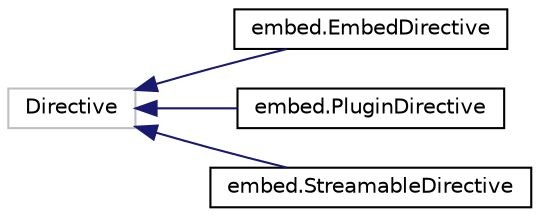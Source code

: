 digraph "Graphical Class Hierarchy"
{
  edge [fontname="Helvetica",fontsize="10",labelfontname="Helvetica",labelfontsize="10"];
  node [fontname="Helvetica",fontsize="10",shape=record];
  rankdir="LR";
  Node1 [label="Directive",height=0.2,width=0.4,color="grey75", fillcolor="white", style="filled"];
  Node1 -> Node2 [dir="back",color="midnightblue",fontsize="10",style="solid",fontname="Helvetica"];
  Node2 [label="embed.EmbedDirective",height=0.2,width=0.4,color="black", fillcolor="white", style="filled",URL="$classembed_1_1EmbedDirective.html"];
  Node1 -> Node3 [dir="back",color="midnightblue",fontsize="10",style="solid",fontname="Helvetica"];
  Node3 [label="embed.PluginDirective",height=0.2,width=0.4,color="black", fillcolor="white", style="filled",URL="$classembed_1_1PluginDirective.html"];
  Node1 -> Node4 [dir="back",color="midnightblue",fontsize="10",style="solid",fontname="Helvetica"];
  Node4 [label="embed.StreamableDirective",height=0.2,width=0.4,color="black", fillcolor="white", style="filled",URL="$classembed_1_1StreamableDirective.html"];
}

